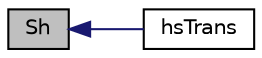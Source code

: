 digraph "Sh"
{
  bgcolor="transparent";
  edge [fontname="Helvetica",fontsize="10",labelfontname="Helvetica",labelfontsize="10"];
  node [fontname="Helvetica",fontsize="10",shape=record];
  rankdir="LR";
  Node1 [label="Sh",height=0.2,width=0.4,color="black", fillcolor="grey75", style="filled", fontcolor="black"];
  Node1 -> Node2 [dir="back",color="midnightblue",fontsize="10",style="solid",fontname="Helvetica"];
  Node2 [label="hsTrans",height=0.2,width=0.4,color="black",URL="$a00295.html#ade32e2ae386cda3f29da9a83cc25369b",tooltip="Sensible enthalpy transfer [J/kg]. "];
}

